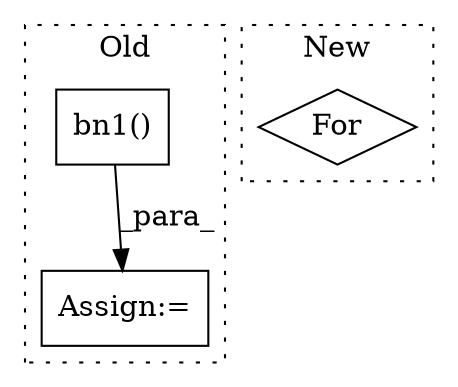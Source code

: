 digraph G {
subgraph cluster0 {
1 [label="bn1()" a="75" s="4863,4894" l="9,1" shape="box"];
3 [label="Assign:=" a="68" s="4983" l="3" shape="box"];
label = "Old";
style="dotted";
}
subgraph cluster1 {
2 [label="For" a="107" s="4730,4755" l="4,14" shape="diamond"];
label = "New";
style="dotted";
}
1 -> 3 [label="_para_"];
}